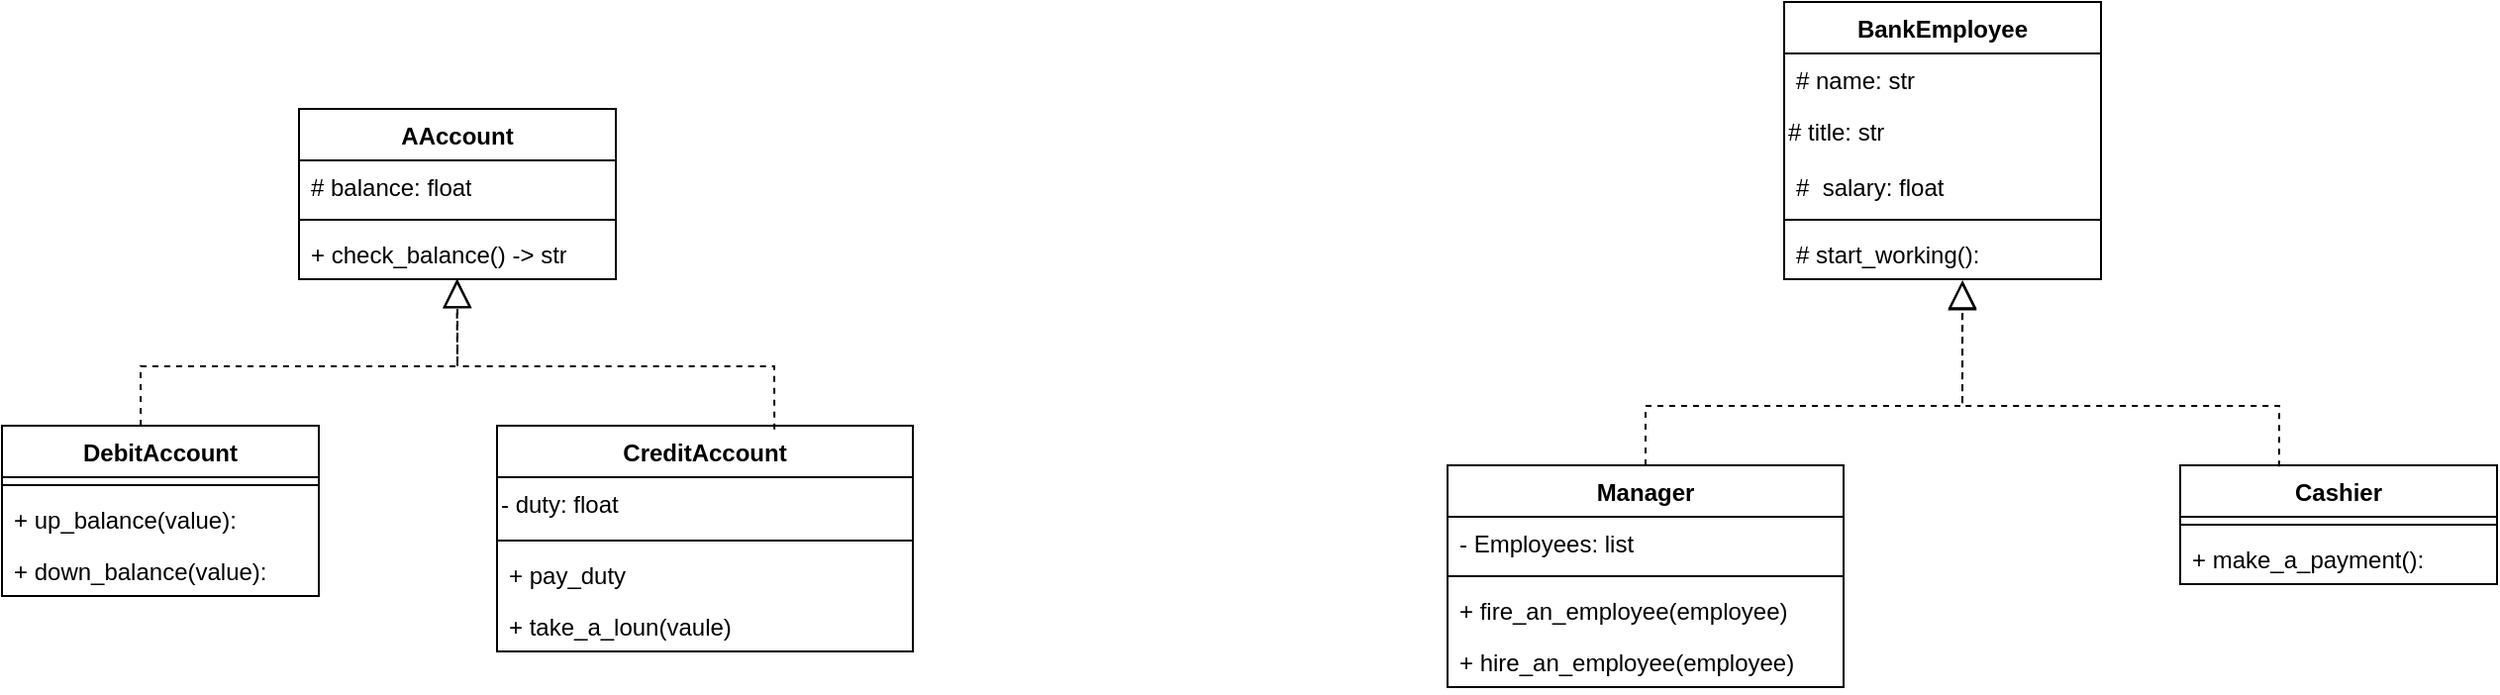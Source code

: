 <mxfile version="26.0.9">
  <diagram name="Страница — 1" id="4cshf5svfmIAa3imXxhF">
    <mxGraphModel dx="974" dy="564" grid="1" gridSize="10" guides="1" tooltips="1" connect="1" arrows="1" fold="1" page="1" pageScale="1" pageWidth="827" pageHeight="1169" math="0" shadow="0">
      <root>
        <mxCell id="0" />
        <mxCell id="1" parent="0" />
        <mxCell id="3m0QYQvKI43cwLWF6xAj-17" value="DebitAccount" style="swimlane;fontStyle=1;align=center;verticalAlign=top;childLayout=stackLayout;horizontal=1;startSize=26;horizontalStack=0;resizeParent=1;resizeParentMax=0;resizeLast=0;collapsible=1;marginBottom=0;whiteSpace=wrap;html=1;" vertex="1" parent="1">
          <mxGeometry x="50" y="370" width="160" height="86" as="geometry" />
        </mxCell>
        <mxCell id="3m0QYQvKI43cwLWF6xAj-19" value="" style="line;strokeWidth=1;fillColor=none;align=left;verticalAlign=middle;spacingTop=-1;spacingLeft=3;spacingRight=3;rotatable=0;labelPosition=right;points=[];portConstraint=eastwest;strokeColor=inherit;" vertex="1" parent="3m0QYQvKI43cwLWF6xAj-17">
          <mxGeometry y="26" width="160" height="8" as="geometry" />
        </mxCell>
        <mxCell id="3m0QYQvKI43cwLWF6xAj-21" value="+ up_balance(value):&lt;div&gt;&lt;br&gt;&lt;/div&gt;" style="text;strokeColor=none;fillColor=none;align=left;verticalAlign=top;spacingLeft=4;spacingRight=4;overflow=hidden;rotatable=0;points=[[0,0.5],[1,0.5]];portConstraint=eastwest;whiteSpace=wrap;html=1;" vertex="1" parent="3m0QYQvKI43cwLWF6xAj-17">
          <mxGeometry y="34" width="160" height="26" as="geometry" />
        </mxCell>
        <mxCell id="3m0QYQvKI43cwLWF6xAj-20" value="+ down_balance(value):&lt;div&gt;&lt;br&gt;&lt;/div&gt;" style="text;strokeColor=none;fillColor=none;align=left;verticalAlign=top;spacingLeft=4;spacingRight=4;overflow=hidden;rotatable=0;points=[[0,0.5],[1,0.5]];portConstraint=eastwest;whiteSpace=wrap;html=1;" vertex="1" parent="3m0QYQvKI43cwLWF6xAj-17">
          <mxGeometry y="60" width="160" height="26" as="geometry" />
        </mxCell>
        <mxCell id="3m0QYQvKI43cwLWF6xAj-22" value="AAccount" style="swimlane;fontStyle=1;align=center;verticalAlign=top;childLayout=stackLayout;horizontal=1;startSize=26;horizontalStack=0;resizeParent=1;resizeParentMax=0;resizeLast=0;collapsible=1;marginBottom=0;whiteSpace=wrap;html=1;" vertex="1" parent="1">
          <mxGeometry x="200" y="210" width="160" height="86" as="geometry" />
        </mxCell>
        <mxCell id="3m0QYQvKI43cwLWF6xAj-23" value="# balance: float" style="text;strokeColor=none;fillColor=none;align=left;verticalAlign=top;spacingLeft=4;spacingRight=4;overflow=hidden;rotatable=0;points=[[0,0.5],[1,0.5]];portConstraint=eastwest;whiteSpace=wrap;html=1;" vertex="1" parent="3m0QYQvKI43cwLWF6xAj-22">
          <mxGeometry y="26" width="160" height="26" as="geometry" />
        </mxCell>
        <mxCell id="3m0QYQvKI43cwLWF6xAj-24" value="" style="line;strokeWidth=1;fillColor=none;align=left;verticalAlign=middle;spacingTop=-1;spacingLeft=3;spacingRight=3;rotatable=0;labelPosition=right;points=[];portConstraint=eastwest;strokeColor=inherit;" vertex="1" parent="3m0QYQvKI43cwLWF6xAj-22">
          <mxGeometry y="52" width="160" height="8" as="geometry" />
        </mxCell>
        <mxCell id="3m0QYQvKI43cwLWF6xAj-25" value="+ check_balance() -&amp;gt; str" style="text;strokeColor=none;fillColor=none;align=left;verticalAlign=top;spacingLeft=4;spacingRight=4;overflow=hidden;rotatable=0;points=[[0,0.5],[1,0.5]];portConstraint=eastwest;whiteSpace=wrap;html=1;" vertex="1" parent="3m0QYQvKI43cwLWF6xAj-22">
          <mxGeometry y="60" width="160" height="26" as="geometry" />
        </mxCell>
        <mxCell id="3m0QYQvKI43cwLWF6xAj-26" value="CreditAccount" style="swimlane;fontStyle=1;align=center;verticalAlign=top;childLayout=stackLayout;horizontal=1;startSize=26;horizontalStack=0;resizeParent=1;resizeParentMax=0;resizeLast=0;collapsible=1;marginBottom=0;whiteSpace=wrap;html=1;" vertex="1" parent="1">
          <mxGeometry x="300" y="370" width="210" height="114" as="geometry" />
        </mxCell>
        <mxCell id="3m0QYQvKI43cwLWF6xAj-32" value="- duty: float" style="text;whiteSpace=wrap;html=1;" vertex="1" parent="3m0QYQvKI43cwLWF6xAj-26">
          <mxGeometry y="26" width="210" height="28" as="geometry" />
        </mxCell>
        <mxCell id="3m0QYQvKI43cwLWF6xAj-28" value="" style="line;strokeWidth=1;fillColor=none;align=left;verticalAlign=middle;spacingTop=-1;spacingLeft=3;spacingRight=3;rotatable=0;labelPosition=right;points=[];portConstraint=eastwest;strokeColor=inherit;" vertex="1" parent="3m0QYQvKI43cwLWF6xAj-26">
          <mxGeometry y="54" width="210" height="8" as="geometry" />
        </mxCell>
        <mxCell id="3m0QYQvKI43cwLWF6xAj-29" value="+ pay_duty" style="text;strokeColor=none;fillColor=none;align=left;verticalAlign=top;spacingLeft=4;spacingRight=4;overflow=hidden;rotatable=0;points=[[0,0.5],[1,0.5]];portConstraint=eastwest;whiteSpace=wrap;html=1;" vertex="1" parent="3m0QYQvKI43cwLWF6xAj-26">
          <mxGeometry y="62" width="210" height="26" as="geometry" />
        </mxCell>
        <mxCell id="3m0QYQvKI43cwLWF6xAj-30" value="&lt;div&gt;+ take_a_loun(vaule)&lt;/div&gt;" style="text;strokeColor=none;fillColor=none;align=left;verticalAlign=top;spacingLeft=4;spacingRight=4;overflow=hidden;rotatable=0;points=[[0,0.5],[1,0.5]];portConstraint=eastwest;whiteSpace=wrap;html=1;" vertex="1" parent="3m0QYQvKI43cwLWF6xAj-26">
          <mxGeometry y="88" width="210" height="26" as="geometry" />
        </mxCell>
        <mxCell id="3m0QYQvKI43cwLWF6xAj-37" value="BankEmployee" style="swimlane;fontStyle=1;align=center;verticalAlign=top;childLayout=stackLayout;horizontal=1;startSize=26;horizontalStack=0;resizeParent=1;resizeParentMax=0;resizeLast=0;collapsible=1;marginBottom=0;whiteSpace=wrap;html=1;" vertex="1" parent="1">
          <mxGeometry x="950" y="156" width="160" height="140" as="geometry" />
        </mxCell>
        <mxCell id="3m0QYQvKI43cwLWF6xAj-38" value="# name: str&amp;nbsp;&amp;nbsp;" style="text;strokeColor=none;fillColor=none;align=left;verticalAlign=top;spacingLeft=4;spacingRight=4;overflow=hidden;rotatable=0;points=[[0,0.5],[1,0.5]];portConstraint=eastwest;whiteSpace=wrap;html=1;" vertex="1" parent="3m0QYQvKI43cwLWF6xAj-37">
          <mxGeometry y="26" width="160" height="26" as="geometry" />
        </mxCell>
        <mxCell id="3m0QYQvKI43cwLWF6xAj-41" value="# title: str" style="text;whiteSpace=wrap;html=1;" vertex="1" parent="3m0QYQvKI43cwLWF6xAj-37">
          <mxGeometry y="52" width="160" height="28" as="geometry" />
        </mxCell>
        <mxCell id="3m0QYQvKI43cwLWF6xAj-42" value="#&amp;nbsp; salary: float&lt;div&gt;&lt;br&gt;&lt;/div&gt;&lt;div&gt;&lt;br&gt;&lt;/div&gt;&lt;div&gt;&lt;br&gt;&lt;/div&gt;" style="text;strokeColor=none;fillColor=none;align=left;verticalAlign=top;spacingLeft=4;spacingRight=4;overflow=hidden;rotatable=0;points=[[0,0.5],[1,0.5]];portConstraint=eastwest;whiteSpace=wrap;html=1;" vertex="1" parent="3m0QYQvKI43cwLWF6xAj-37">
          <mxGeometry y="80" width="160" height="26" as="geometry" />
        </mxCell>
        <mxCell id="3m0QYQvKI43cwLWF6xAj-39" value="" style="line;strokeWidth=1;fillColor=none;align=left;verticalAlign=middle;spacingTop=-1;spacingLeft=3;spacingRight=3;rotatable=0;labelPosition=right;points=[];portConstraint=eastwest;strokeColor=inherit;" vertex="1" parent="3m0QYQvKI43cwLWF6xAj-37">
          <mxGeometry y="106" width="160" height="8" as="geometry" />
        </mxCell>
        <mxCell id="3m0QYQvKI43cwLWF6xAj-40" value="#&amp;nbsp;start_working():" style="text;strokeColor=none;fillColor=none;align=left;verticalAlign=top;spacingLeft=4;spacingRight=4;overflow=hidden;rotatable=0;points=[[0,0.5],[1,0.5]];portConstraint=eastwest;whiteSpace=wrap;html=1;" vertex="1" parent="3m0QYQvKI43cwLWF6xAj-37">
          <mxGeometry y="114" width="160" height="26" as="geometry" />
        </mxCell>
        <mxCell id="3m0QYQvKI43cwLWF6xAj-43" value="" style="endArrow=block;dashed=1;endFill=0;endSize=12;html=1;rounded=0;exitX=0.438;exitY=0;exitDx=0;exitDy=0;exitPerimeter=0;entryX=0.5;entryY=1;entryDx=0;entryDy=0;" edge="1" parent="1" source="3m0QYQvKI43cwLWF6xAj-17" target="3m0QYQvKI43cwLWF6xAj-22">
          <mxGeometry width="160" relative="1" as="geometry">
            <mxPoint x="40" y="270" as="sourcePoint" />
            <mxPoint x="280" y="300" as="targetPoint" />
            <Array as="points">
              <mxPoint x="120" y="340" />
              <mxPoint x="280" y="340" />
            </Array>
          </mxGeometry>
        </mxCell>
        <mxCell id="3m0QYQvKI43cwLWF6xAj-44" value="" style="endArrow=block;dashed=1;endFill=0;endSize=12;html=1;rounded=0;exitX=0.667;exitY=0.016;exitDx=0;exitDy=0;exitPerimeter=0;entryX=0.498;entryY=1.001;entryDx=0;entryDy=0;entryPerimeter=0;" edge="1" parent="1" source="3m0QYQvKI43cwLWF6xAj-26" target="3m0QYQvKI43cwLWF6xAj-25">
          <mxGeometry width="160" relative="1" as="geometry">
            <mxPoint x="440.0" y="370" as="sourcePoint" />
            <mxPoint x="280.0" y="296" as="targetPoint" />
            <Array as="points">
              <mxPoint x="440.0" y="340" />
              <mxPoint x="280.0" y="340" />
            </Array>
          </mxGeometry>
        </mxCell>
        <mxCell id="3m0QYQvKI43cwLWF6xAj-46" value="Manager" style="swimlane;fontStyle=1;align=center;verticalAlign=top;childLayout=stackLayout;horizontal=1;startSize=26;horizontalStack=0;resizeParent=1;resizeParentMax=0;resizeLast=0;collapsible=1;marginBottom=0;whiteSpace=wrap;html=1;" vertex="1" parent="1">
          <mxGeometry x="780" y="390" width="200" height="112" as="geometry" />
        </mxCell>
        <mxCell id="3m0QYQvKI43cwLWF6xAj-47" value="- Employees: list" style="text;strokeColor=none;fillColor=none;align=left;verticalAlign=top;spacingLeft=4;spacingRight=4;overflow=hidden;rotatable=0;points=[[0,0.5],[1,0.5]];portConstraint=eastwest;whiteSpace=wrap;html=1;" vertex="1" parent="3m0QYQvKI43cwLWF6xAj-46">
          <mxGeometry y="26" width="200" height="26" as="geometry" />
        </mxCell>
        <mxCell id="3m0QYQvKI43cwLWF6xAj-48" value="" style="line;strokeWidth=1;fillColor=none;align=left;verticalAlign=middle;spacingTop=-1;spacingLeft=3;spacingRight=3;rotatable=0;labelPosition=right;points=[];portConstraint=eastwest;strokeColor=inherit;" vertex="1" parent="3m0QYQvKI43cwLWF6xAj-46">
          <mxGeometry y="52" width="200" height="8" as="geometry" />
        </mxCell>
        <mxCell id="3m0QYQvKI43cwLWF6xAj-49" value="+&amp;nbsp;fire_an_employee(employee)" style="text;strokeColor=none;fillColor=none;align=left;verticalAlign=top;spacingLeft=4;spacingRight=4;overflow=hidden;rotatable=0;points=[[0,0.5],[1,0.5]];portConstraint=eastwest;whiteSpace=wrap;html=1;" vertex="1" parent="3m0QYQvKI43cwLWF6xAj-46">
          <mxGeometry y="60" width="200" height="26" as="geometry" />
        </mxCell>
        <mxCell id="3m0QYQvKI43cwLWF6xAj-50" value="+ hire_an_employee(employee)" style="text;strokeColor=none;fillColor=none;align=left;verticalAlign=top;spacingLeft=4;spacingRight=4;overflow=hidden;rotatable=0;points=[[0,0.5],[1,0.5]];portConstraint=eastwest;whiteSpace=wrap;html=1;" vertex="1" parent="3m0QYQvKI43cwLWF6xAj-46">
          <mxGeometry y="86" width="200" height="26" as="geometry" />
        </mxCell>
        <mxCell id="3m0QYQvKI43cwLWF6xAj-51" value="Cashier" style="swimlane;fontStyle=1;align=center;verticalAlign=top;childLayout=stackLayout;horizontal=1;startSize=26;horizontalStack=0;resizeParent=1;resizeParentMax=0;resizeLast=0;collapsible=1;marginBottom=0;whiteSpace=wrap;html=1;" vertex="1" parent="1">
          <mxGeometry x="1150" y="390" width="160" height="60" as="geometry" />
        </mxCell>
        <mxCell id="3m0QYQvKI43cwLWF6xAj-53" value="" style="line;strokeWidth=1;fillColor=none;align=left;verticalAlign=middle;spacingTop=-1;spacingLeft=3;spacingRight=3;rotatable=0;labelPosition=right;points=[];portConstraint=eastwest;strokeColor=inherit;" vertex="1" parent="3m0QYQvKI43cwLWF6xAj-51">
          <mxGeometry y="26" width="160" height="8" as="geometry" />
        </mxCell>
        <mxCell id="3m0QYQvKI43cwLWF6xAj-54" value="+&amp;nbsp;make_a_payment():" style="text;strokeColor=none;fillColor=none;align=left;verticalAlign=top;spacingLeft=4;spacingRight=4;overflow=hidden;rotatable=0;points=[[0,0.5],[1,0.5]];portConstraint=eastwest;whiteSpace=wrap;html=1;" vertex="1" parent="3m0QYQvKI43cwLWF6xAj-51">
          <mxGeometry y="34" width="160" height="26" as="geometry" />
        </mxCell>
        <mxCell id="3m0QYQvKI43cwLWF6xAj-55" value="" style="endArrow=block;dashed=1;endFill=0;endSize=12;html=1;rounded=0;entryX=0.563;entryY=1.017;entryDx=0;entryDy=0;entryPerimeter=0;exitX=0.5;exitY=0;exitDx=0;exitDy=0;" edge="1" parent="1" source="3m0QYQvKI43cwLWF6xAj-46" target="3m0QYQvKI43cwLWF6xAj-40">
          <mxGeometry width="160" relative="1" as="geometry">
            <mxPoint x="860" y="360" as="sourcePoint" />
            <mxPoint x="1020" y="360" as="targetPoint" />
            <Array as="points">
              <mxPoint x="880" y="360" />
              <mxPoint x="1040" y="360" />
            </Array>
          </mxGeometry>
        </mxCell>
        <mxCell id="3m0QYQvKI43cwLWF6xAj-56" value="" style="endArrow=block;dashed=1;endFill=0;endSize=12;html=1;rounded=0;entryX=0.562;entryY=1.042;entryDx=0;entryDy=0;entryPerimeter=0;exitX=0.312;exitY=0.01;exitDx=0;exitDy=0;exitPerimeter=0;" edge="1" parent="1" source="3m0QYQvKI43cwLWF6xAj-51" target="3m0QYQvKI43cwLWF6xAj-40">
          <mxGeometry width="160" relative="1" as="geometry">
            <mxPoint x="1200" y="390" as="sourcePoint" />
            <mxPoint x="1040" y="296" as="targetPoint" />
            <Array as="points">
              <mxPoint x="1200" y="360" />
              <mxPoint x="1040" y="360" />
            </Array>
          </mxGeometry>
        </mxCell>
      </root>
    </mxGraphModel>
  </diagram>
</mxfile>
